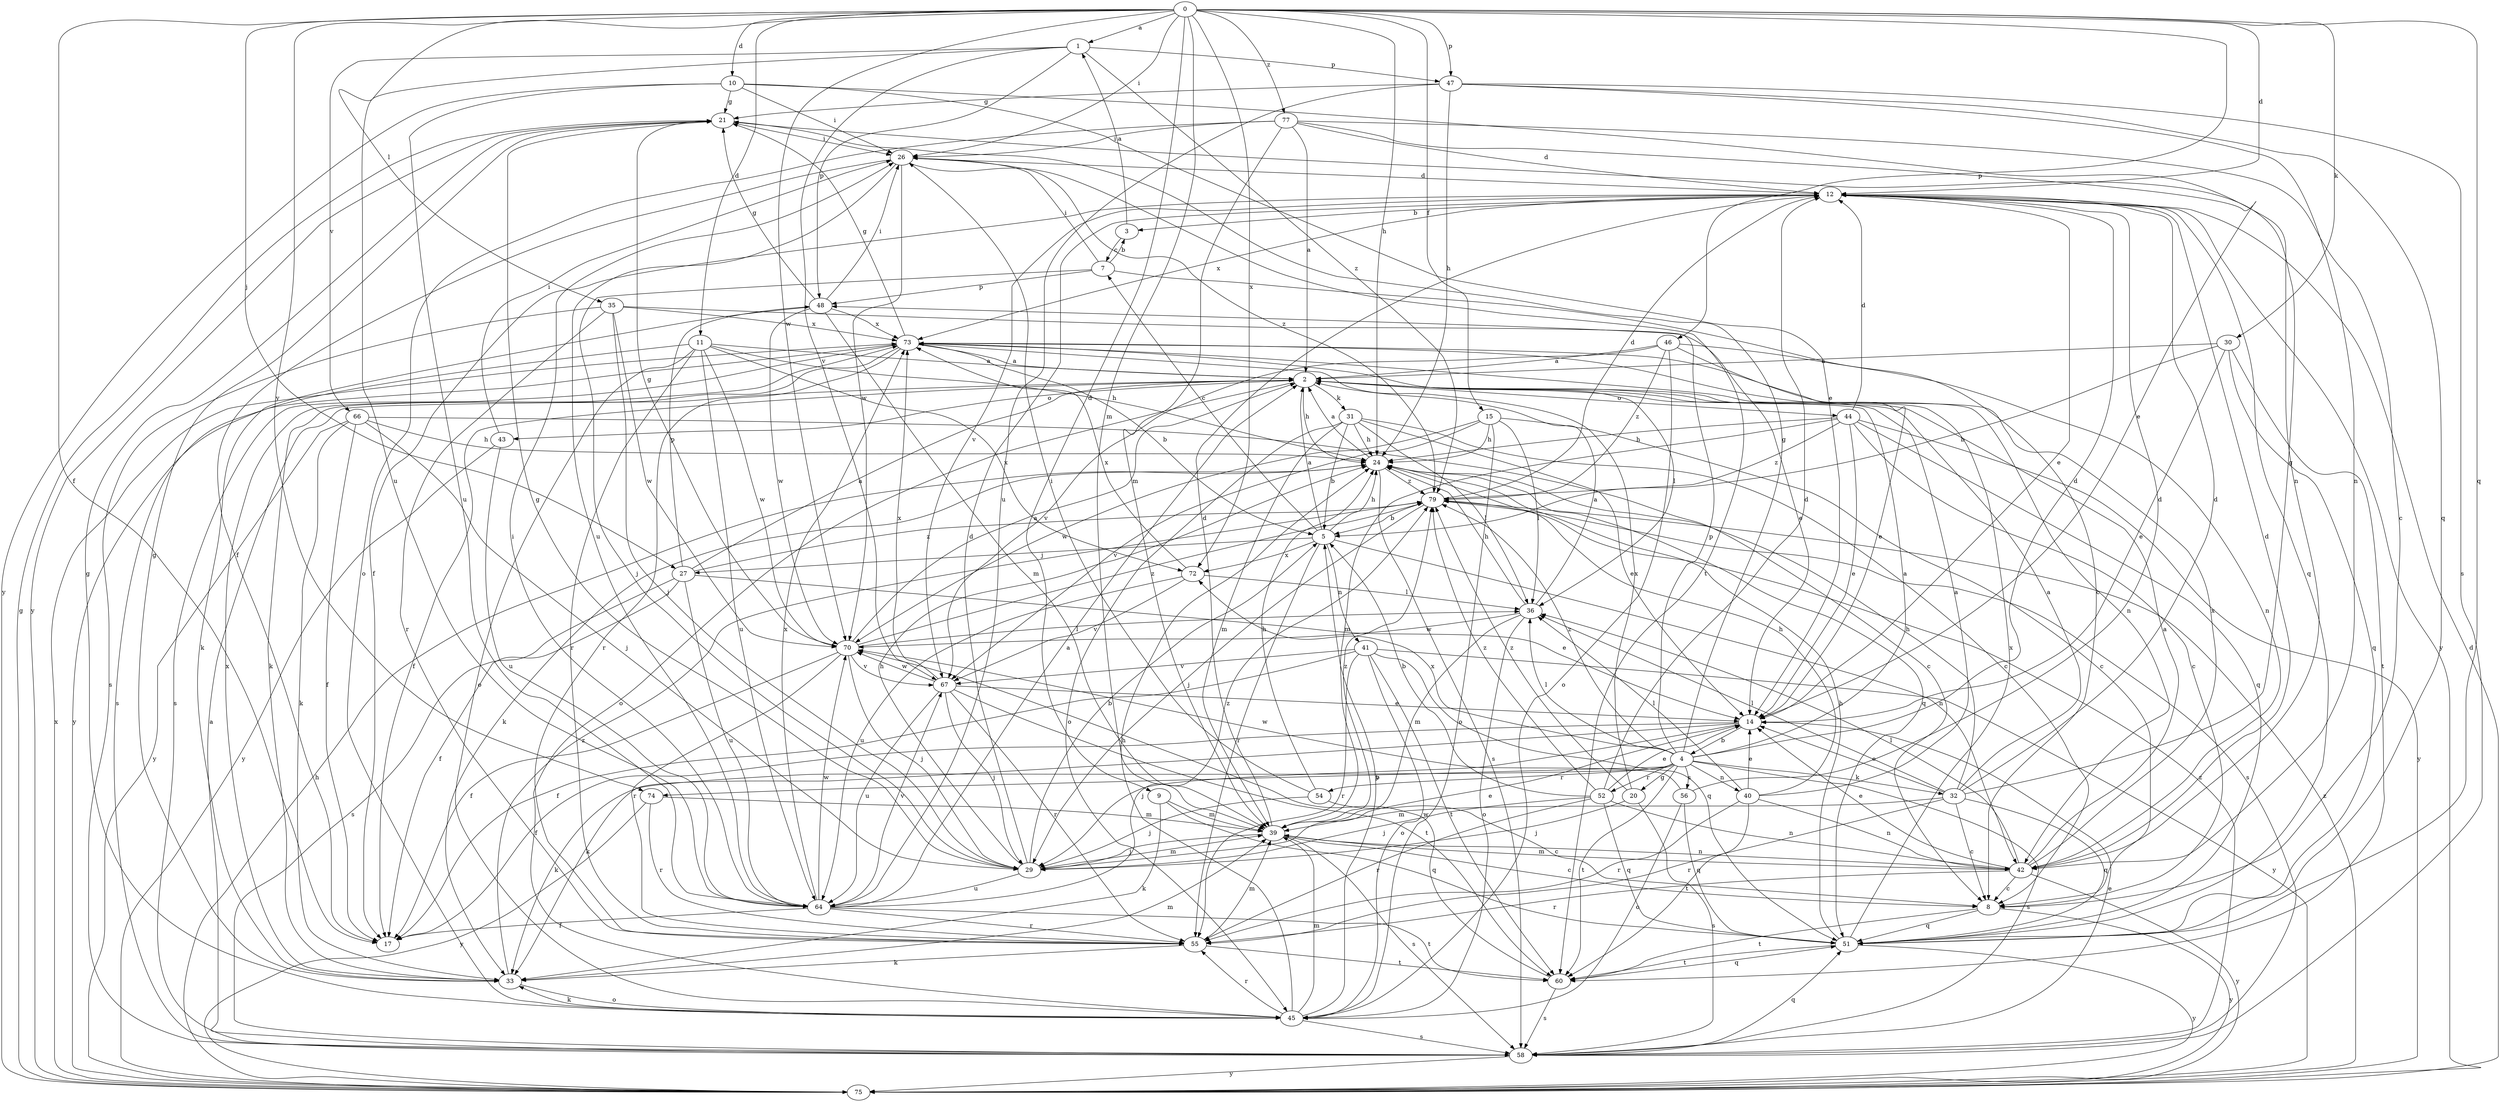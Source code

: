 strict digraph  {
0;
1;
2;
3;
4;
5;
7;
8;
9;
10;
11;
12;
14;
15;
17;
20;
21;
24;
26;
27;
29;
30;
31;
32;
33;
35;
36;
39;
40;
41;
42;
43;
44;
45;
46;
47;
48;
51;
52;
54;
55;
56;
58;
60;
64;
66;
67;
70;
72;
73;
74;
75;
77;
79;
0 -> 1  [label=a];
0 -> 9  [label=d];
0 -> 10  [label=d];
0 -> 11  [label=d];
0 -> 12  [label=d];
0 -> 15  [label=f];
0 -> 17  [label=f];
0 -> 24  [label=h];
0 -> 26  [label=i];
0 -> 27  [label=j];
0 -> 30  [label=k];
0 -> 35  [label=l];
0 -> 39  [label=m];
0 -> 46  [label=p];
0 -> 47  [label=p];
0 -> 51  [label=q];
0 -> 70  [label=w];
0 -> 72  [label=x];
0 -> 74  [label=y];
0 -> 77  [label=z];
1 -> 47  [label=p];
1 -> 48  [label=p];
1 -> 64  [label=u];
1 -> 66  [label=v];
1 -> 67  [label=v];
1 -> 79  [label=z];
2 -> 17  [label=f];
2 -> 24  [label=h];
2 -> 31  [label=k];
2 -> 43  [label=o];
2 -> 44  [label=o];
2 -> 45  [label=o];
3 -> 1  [label=a];
3 -> 7  [label=c];
4 -> 2  [label=a];
4 -> 12  [label=d];
4 -> 20  [label=g];
4 -> 21  [label=g];
4 -> 32  [label=k];
4 -> 33  [label=k];
4 -> 36  [label=l];
4 -> 40  [label=n];
4 -> 48  [label=p];
4 -> 52  [label=r];
4 -> 54  [label=r];
4 -> 56  [label=s];
4 -> 58  [label=s];
4 -> 60  [label=t];
4 -> 72  [label=x];
4 -> 74  [label=y];
4 -> 79  [label=z];
5 -> 2  [label=a];
5 -> 7  [label=c];
5 -> 24  [label=h];
5 -> 27  [label=j];
5 -> 41  [label=n];
5 -> 42  [label=n];
5 -> 55  [label=r];
5 -> 72  [label=x];
7 -> 3  [label=b];
7 -> 8  [label=c];
7 -> 26  [label=i];
7 -> 29  [label=j];
7 -> 48  [label=p];
8 -> 51  [label=q];
8 -> 60  [label=t];
8 -> 75  [label=y];
9 -> 33  [label=k];
9 -> 39  [label=m];
9 -> 51  [label=q];
10 -> 14  [label=e];
10 -> 21  [label=g];
10 -> 26  [label=i];
10 -> 42  [label=n];
10 -> 64  [label=u];
10 -> 75  [label=y];
11 -> 2  [label=a];
11 -> 24  [label=h];
11 -> 45  [label=o];
11 -> 55  [label=r];
11 -> 58  [label=s];
11 -> 64  [label=u];
11 -> 70  [label=w];
11 -> 72  [label=x];
12 -> 3  [label=b];
12 -> 14  [label=e];
12 -> 17  [label=f];
12 -> 51  [label=q];
12 -> 67  [label=v];
12 -> 73  [label=x];
12 -> 75  [label=y];
14 -> 4  [label=b];
14 -> 17  [label=f];
14 -> 29  [label=j];
14 -> 33  [label=k];
15 -> 8  [label=c];
15 -> 24  [label=h];
15 -> 36  [label=l];
15 -> 45  [label=o];
15 -> 67  [label=v];
15 -> 70  [label=w];
20 -> 29  [label=j];
20 -> 58  [label=s];
20 -> 73  [label=x];
20 -> 79  [label=z];
21 -> 26  [label=i];
21 -> 75  [label=y];
24 -> 2  [label=a];
24 -> 33  [label=k];
24 -> 51  [label=q];
24 -> 58  [label=s];
24 -> 79  [label=z];
26 -> 12  [label=d];
26 -> 17  [label=f];
26 -> 60  [label=t];
26 -> 64  [label=u];
26 -> 70  [label=w];
26 -> 79  [label=z];
27 -> 2  [label=a];
27 -> 14  [label=e];
27 -> 17  [label=f];
27 -> 48  [label=p];
27 -> 58  [label=s];
27 -> 64  [label=u];
27 -> 79  [label=z];
29 -> 5  [label=b];
29 -> 12  [label=d];
29 -> 14  [label=e];
29 -> 21  [label=g];
29 -> 24  [label=h];
29 -> 39  [label=m];
29 -> 64  [label=u];
30 -> 2  [label=a];
30 -> 5  [label=b];
30 -> 14  [label=e];
30 -> 51  [label=q];
30 -> 60  [label=t];
31 -> 5  [label=b];
31 -> 8  [label=c];
31 -> 14  [label=e];
31 -> 24  [label=h];
31 -> 36  [label=l];
31 -> 39  [label=m];
31 -> 45  [label=o];
32 -> 2  [label=a];
32 -> 8  [label=c];
32 -> 12  [label=d];
32 -> 14  [label=e];
32 -> 21  [label=g];
32 -> 24  [label=h];
32 -> 36  [label=l];
32 -> 39  [label=m];
32 -> 51  [label=q];
32 -> 55  [label=r];
33 -> 21  [label=g];
33 -> 39  [label=m];
33 -> 45  [label=o];
33 -> 73  [label=x];
33 -> 79  [label=z];
35 -> 14  [label=e];
35 -> 29  [label=j];
35 -> 55  [label=r];
35 -> 58  [label=s];
35 -> 70  [label=w];
35 -> 73  [label=x];
36 -> 2  [label=a];
36 -> 24  [label=h];
36 -> 39  [label=m];
36 -> 45  [label=o];
36 -> 70  [label=w];
39 -> 8  [label=c];
39 -> 12  [label=d];
39 -> 29  [label=j];
39 -> 42  [label=n];
39 -> 58  [label=s];
39 -> 79  [label=z];
40 -> 2  [label=a];
40 -> 14  [label=e];
40 -> 24  [label=h];
40 -> 36  [label=l];
40 -> 42  [label=n];
40 -> 55  [label=r];
40 -> 60  [label=t];
41 -> 17  [label=f];
41 -> 45  [label=o];
41 -> 51  [label=q];
41 -> 55  [label=r];
41 -> 60  [label=t];
41 -> 67  [label=v];
41 -> 75  [label=y];
42 -> 2  [label=a];
42 -> 8  [label=c];
42 -> 12  [label=d];
42 -> 14  [label=e];
42 -> 36  [label=l];
42 -> 39  [label=m];
42 -> 55  [label=r];
42 -> 73  [label=x];
42 -> 75  [label=y];
43 -> 26  [label=i];
43 -> 64  [label=u];
43 -> 75  [label=y];
44 -> 8  [label=c];
44 -> 12  [label=d];
44 -> 14  [label=e];
44 -> 24  [label=h];
44 -> 39  [label=m];
44 -> 51  [label=q];
44 -> 75  [label=y];
44 -> 79  [label=z];
45 -> 5  [label=b];
45 -> 21  [label=g];
45 -> 24  [label=h];
45 -> 33  [label=k];
45 -> 39  [label=m];
45 -> 55  [label=r];
45 -> 58  [label=s];
46 -> 2  [label=a];
46 -> 14  [label=e];
46 -> 42  [label=n];
46 -> 45  [label=o];
46 -> 67  [label=v];
46 -> 79  [label=z];
47 -> 21  [label=g];
47 -> 24  [label=h];
47 -> 42  [label=n];
47 -> 51  [label=q];
47 -> 58  [label=s];
47 -> 64  [label=u];
48 -> 21  [label=g];
48 -> 26  [label=i];
48 -> 33  [label=k];
48 -> 39  [label=m];
48 -> 70  [label=w];
48 -> 73  [label=x];
51 -> 24  [label=h];
51 -> 60  [label=t];
51 -> 73  [label=x];
51 -> 75  [label=y];
52 -> 5  [label=b];
52 -> 12  [label=d];
52 -> 14  [label=e];
52 -> 29  [label=j];
52 -> 42  [label=n];
52 -> 51  [label=q];
52 -> 55  [label=r];
52 -> 79  [label=z];
54 -> 8  [label=c];
54 -> 24  [label=h];
54 -> 26  [label=i];
54 -> 29  [label=j];
55 -> 33  [label=k];
55 -> 39  [label=m];
55 -> 60  [label=t];
56 -> 12  [label=d];
56 -> 45  [label=o];
56 -> 51  [label=q];
56 -> 70  [label=w];
58 -> 2  [label=a];
58 -> 14  [label=e];
58 -> 51  [label=q];
58 -> 75  [label=y];
58 -> 79  [label=z];
60 -> 51  [label=q];
60 -> 58  [label=s];
60 -> 70  [label=w];
64 -> 2  [label=a];
64 -> 17  [label=f];
64 -> 26  [label=i];
64 -> 55  [label=r];
64 -> 60  [label=t];
64 -> 67  [label=v];
64 -> 70  [label=w];
64 -> 73  [label=x];
64 -> 79  [label=z];
66 -> 8  [label=c];
66 -> 17  [label=f];
66 -> 24  [label=h];
66 -> 29  [label=j];
66 -> 33  [label=k];
66 -> 75  [label=y];
67 -> 14  [label=e];
67 -> 29  [label=j];
67 -> 55  [label=r];
67 -> 60  [label=t];
67 -> 64  [label=u];
67 -> 70  [label=w];
67 -> 73  [label=x];
70 -> 2  [label=a];
70 -> 17  [label=f];
70 -> 21  [label=g];
70 -> 29  [label=j];
70 -> 36  [label=l];
70 -> 55  [label=r];
70 -> 67  [label=v];
70 -> 79  [label=z];
72 -> 36  [label=l];
72 -> 64  [label=u];
72 -> 67  [label=v];
72 -> 73  [label=x];
73 -> 2  [label=a];
73 -> 5  [label=b];
73 -> 21  [label=g];
73 -> 33  [label=k];
73 -> 36  [label=l];
73 -> 42  [label=n];
73 -> 55  [label=r];
73 -> 58  [label=s];
73 -> 75  [label=y];
74 -> 39  [label=m];
74 -> 55  [label=r];
74 -> 75  [label=y];
75 -> 12  [label=d];
75 -> 21  [label=g];
75 -> 24  [label=h];
75 -> 73  [label=x];
75 -> 79  [label=z];
77 -> 2  [label=a];
77 -> 8  [label=c];
77 -> 12  [label=d];
77 -> 14  [label=e];
77 -> 26  [label=i];
77 -> 39  [label=m];
77 -> 45  [label=o];
79 -> 5  [label=b];
79 -> 12  [label=d];
79 -> 29  [label=j];
79 -> 58  [label=s];
}
